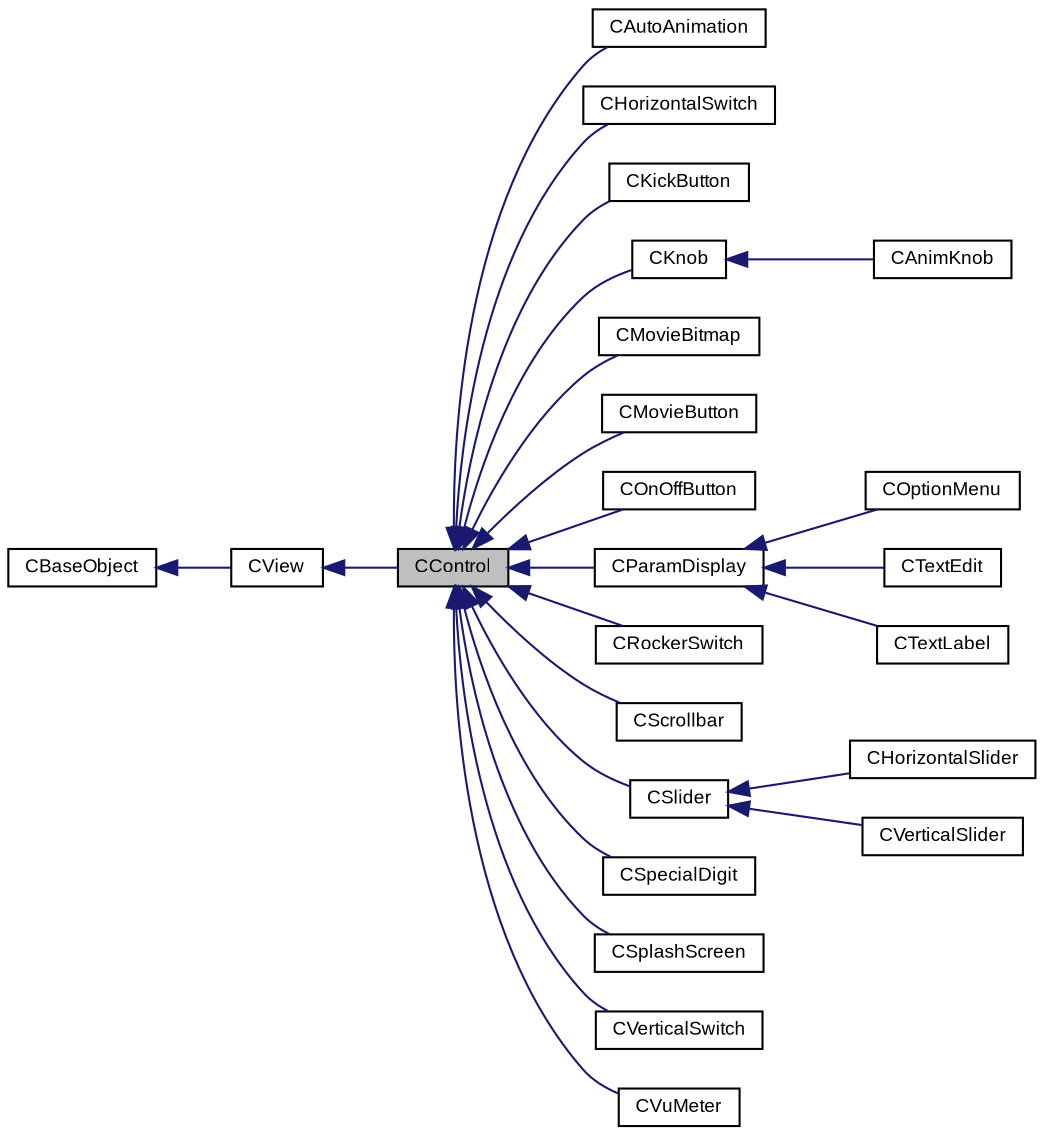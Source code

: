 digraph "CControl"
{
  bgcolor="transparent";
  edge [fontname="Arial",fontsize="9",labelfontname="Arial",labelfontsize="9"];
  node [fontname="Arial",fontsize="9",shape=record];
  rankdir="LR";
  Node1 [label="CControl",height=0.2,width=0.4,color="black", fillcolor="grey75", style="filled" fontcolor="black"];
  Node2 -> Node1 [dir="back",color="midnightblue",fontsize="9",style="solid",fontname="Arial"];
  Node2 [label="CView",height=0.2,width=0.4,color="black",URL="$class_v_s_t_g_u_i_1_1_c_view.html",tooltip="Base Class of all view objects. "];
  Node3 -> Node2 [dir="back",color="midnightblue",fontsize="9",style="solid",fontname="Arial"];
  Node3 [label="CBaseObject",height=0.2,width=0.4,color="black",URL="$class_v_s_t_g_u_i_1_1_c_base_object.html",tooltip="Base Object with reference counter. "];
  Node1 -> Node4 [dir="back",color="midnightblue",fontsize="9",style="solid",fontname="Arial"];
  Node4 [label="CAutoAnimation",height=0.2,width=0.4,color="black",URL="$class_v_s_t_g_u_i_1_1_c_auto_animation.html",tooltip="simple auto-animation of bitmaps "];
  Node1 -> Node5 [dir="back",color="midnightblue",fontsize="9",style="solid",fontname="Arial"];
  Node5 [label="CHorizontalSwitch",height=0.2,width=0.4,color="black",URL="$class_v_s_t_g_u_i_1_1_c_horizontal_switch.html",tooltip="a horizontal switch control "];
  Node1 -> Node6 [dir="back",color="midnightblue",fontsize="9",style="solid",fontname="Arial"];
  Node6 [label="CKickButton",height=0.2,width=0.4,color="black",URL="$class_v_s_t_g_u_i_1_1_c_kick_button.html",tooltip="a button with 2 states with kick mode (enabled only when pressed) "];
  Node1 -> Node7 [dir="back",color="midnightblue",fontsize="9",style="solid",fontname="Arial"];
  Node7 [label="CKnob",height=0.2,width=0.4,color="black",URL="$class_v_s_t_g_u_i_1_1_c_knob.html",tooltip="a knob control "];
  Node7 -> Node8 [dir="back",color="midnightblue",fontsize="9",style="solid",fontname="Arial"];
  Node8 [label="CAnimKnob",height=0.2,width=0.4,color="black",URL="$class_v_s_t_g_u_i_1_1_c_anim_knob.html",tooltip="a bitmap knob control "];
  Node1 -> Node9 [dir="back",color="midnightblue",fontsize="9",style="solid",fontname="Arial"];
  Node9 [label="CMovieBitmap",height=0.2,width=0.4,color="black",URL="$class_v_s_t_g_u_i_1_1_c_movie_bitmap.html",tooltip="a bitmap view that displays different bitmaps according to its current value "];
  Node1 -> Node10 [dir="back",color="midnightblue",fontsize="9",style="solid",fontname="Arial"];
  Node10 [label="CMovieButton",height=0.2,width=0.4,color="black",URL="$class_v_s_t_g_u_i_1_1_c_movie_button.html",tooltip="a bi-states button with 2 subbitmaps "];
  Node1 -> Node11 [dir="back",color="midnightblue",fontsize="9",style="solid",fontname="Arial"];
  Node11 [label="COnOffButton",height=0.2,width=0.4,color="black",URL="$class_v_s_t_g_u_i_1_1_c_on_off_button.html",tooltip="a button control with 2 states "];
  Node1 -> Node12 [dir="back",color="midnightblue",fontsize="9",style="solid",fontname="Arial"];
  Node12 [label="CParamDisplay",height=0.2,width=0.4,color="black",URL="$class_v_s_t_g_u_i_1_1_c_param_display.html",tooltip="a parameter display "];
  Node12 -> Node13 [dir="back",color="midnightblue",fontsize="9",style="solid",fontname="Arial"];
  Node13 [label="COptionMenu",height=0.2,width=0.4,color="black",URL="$class_v_s_t_g_u_i_1_1_c_option_menu.html",tooltip="a popup menu control "];
  Node12 -> Node14 [dir="back",color="midnightblue",fontsize="9",style="solid",fontname="Arial"];
  Node14 [label="CTextEdit",height=0.2,width=0.4,color="black",URL="$class_v_s_t_g_u_i_1_1_c_text_edit.html",tooltip="a text edit control "];
  Node12 -> Node15 [dir="back",color="midnightblue",fontsize="9",style="solid",fontname="Arial"];
  Node15 [label="CTextLabel",height=0.2,width=0.4,color="black",URL="$class_v_s_t_g_u_i_1_1_c_text_label.html",tooltip="a text label "];
  Node1 -> Node16 [dir="back",color="midnightblue",fontsize="9",style="solid",fontname="Arial"];
  Node16 [label="CRockerSwitch",height=0.2,width=0.4,color="black",URL="$class_v_s_t_g_u_i_1_1_c_rocker_switch.html",tooltip="a switch control with 3 sub bitmaps "];
  Node1 -> Node17 [dir="back",color="midnightblue",fontsize="9",style="solid",fontname="Arial"];
  Node17 [label="CScrollbar",height=0.2,width=0.4,color="black",URL="$class_v_s_t_g_u_i_1_1_c_scrollbar.html",tooltip="a scrollbar control "];
  Node1 -> Node18 [dir="back",color="midnightblue",fontsize="9",style="solid",fontname="Arial"];
  Node18 [label="CSlider",height=0.2,width=0.4,color="black",URL="$class_v_s_t_g_u_i_1_1_c_slider.html",tooltip="a slider control "];
  Node18 -> Node19 [dir="back",color="midnightblue",fontsize="9",style="solid",fontname="Arial"];
  Node19 [label="CHorizontalSlider",height=0.2,width=0.4,color="black",URL="$class_v_s_t_g_u_i_1_1_c_horizontal_slider.html",tooltip="a horizontal slider control "];
  Node18 -> Node20 [dir="back",color="midnightblue",fontsize="9",style="solid",fontname="Arial"];
  Node20 [label="CVerticalSlider",height=0.2,width=0.4,color="black",URL="$class_v_s_t_g_u_i_1_1_c_vertical_slider.html",tooltip="a vertical slider control "];
  Node1 -> Node21 [dir="back",color="midnightblue",fontsize="9",style="solid",fontname="Arial"];
  Node21 [label="CSpecialDigit",height=0.2,width=0.4,color="black",URL="$class_v_s_t_g_u_i_1_1_c_special_digit.html",tooltip="special display with custom numbers (0...9) "];
  Node1 -> Node22 [dir="back",color="midnightblue",fontsize="9",style="solid",fontname="Arial"];
  Node22 [label="CSplashScreen",height=0.2,width=0.4,color="black",URL="$class_v_s_t_g_u_i_1_1_c_splash_screen.html"];
  Node1 -> Node23 [dir="back",color="midnightblue",fontsize="9",style="solid",fontname="Arial"];
  Node23 [label="CVerticalSwitch",height=0.2,width=0.4,color="black",URL="$class_v_s_t_g_u_i_1_1_c_vertical_switch.html",tooltip="a vertical switch control "];
  Node1 -> Node24 [dir="back",color="midnightblue",fontsize="9",style="solid",fontname="Arial"];
  Node24 [label="CVuMeter",height=0.2,width=0.4,color="black",URL="$class_v_s_t_g_u_i_1_1_c_vu_meter.html",tooltip="VU-Meter using 2 bitmaps. "];
}
